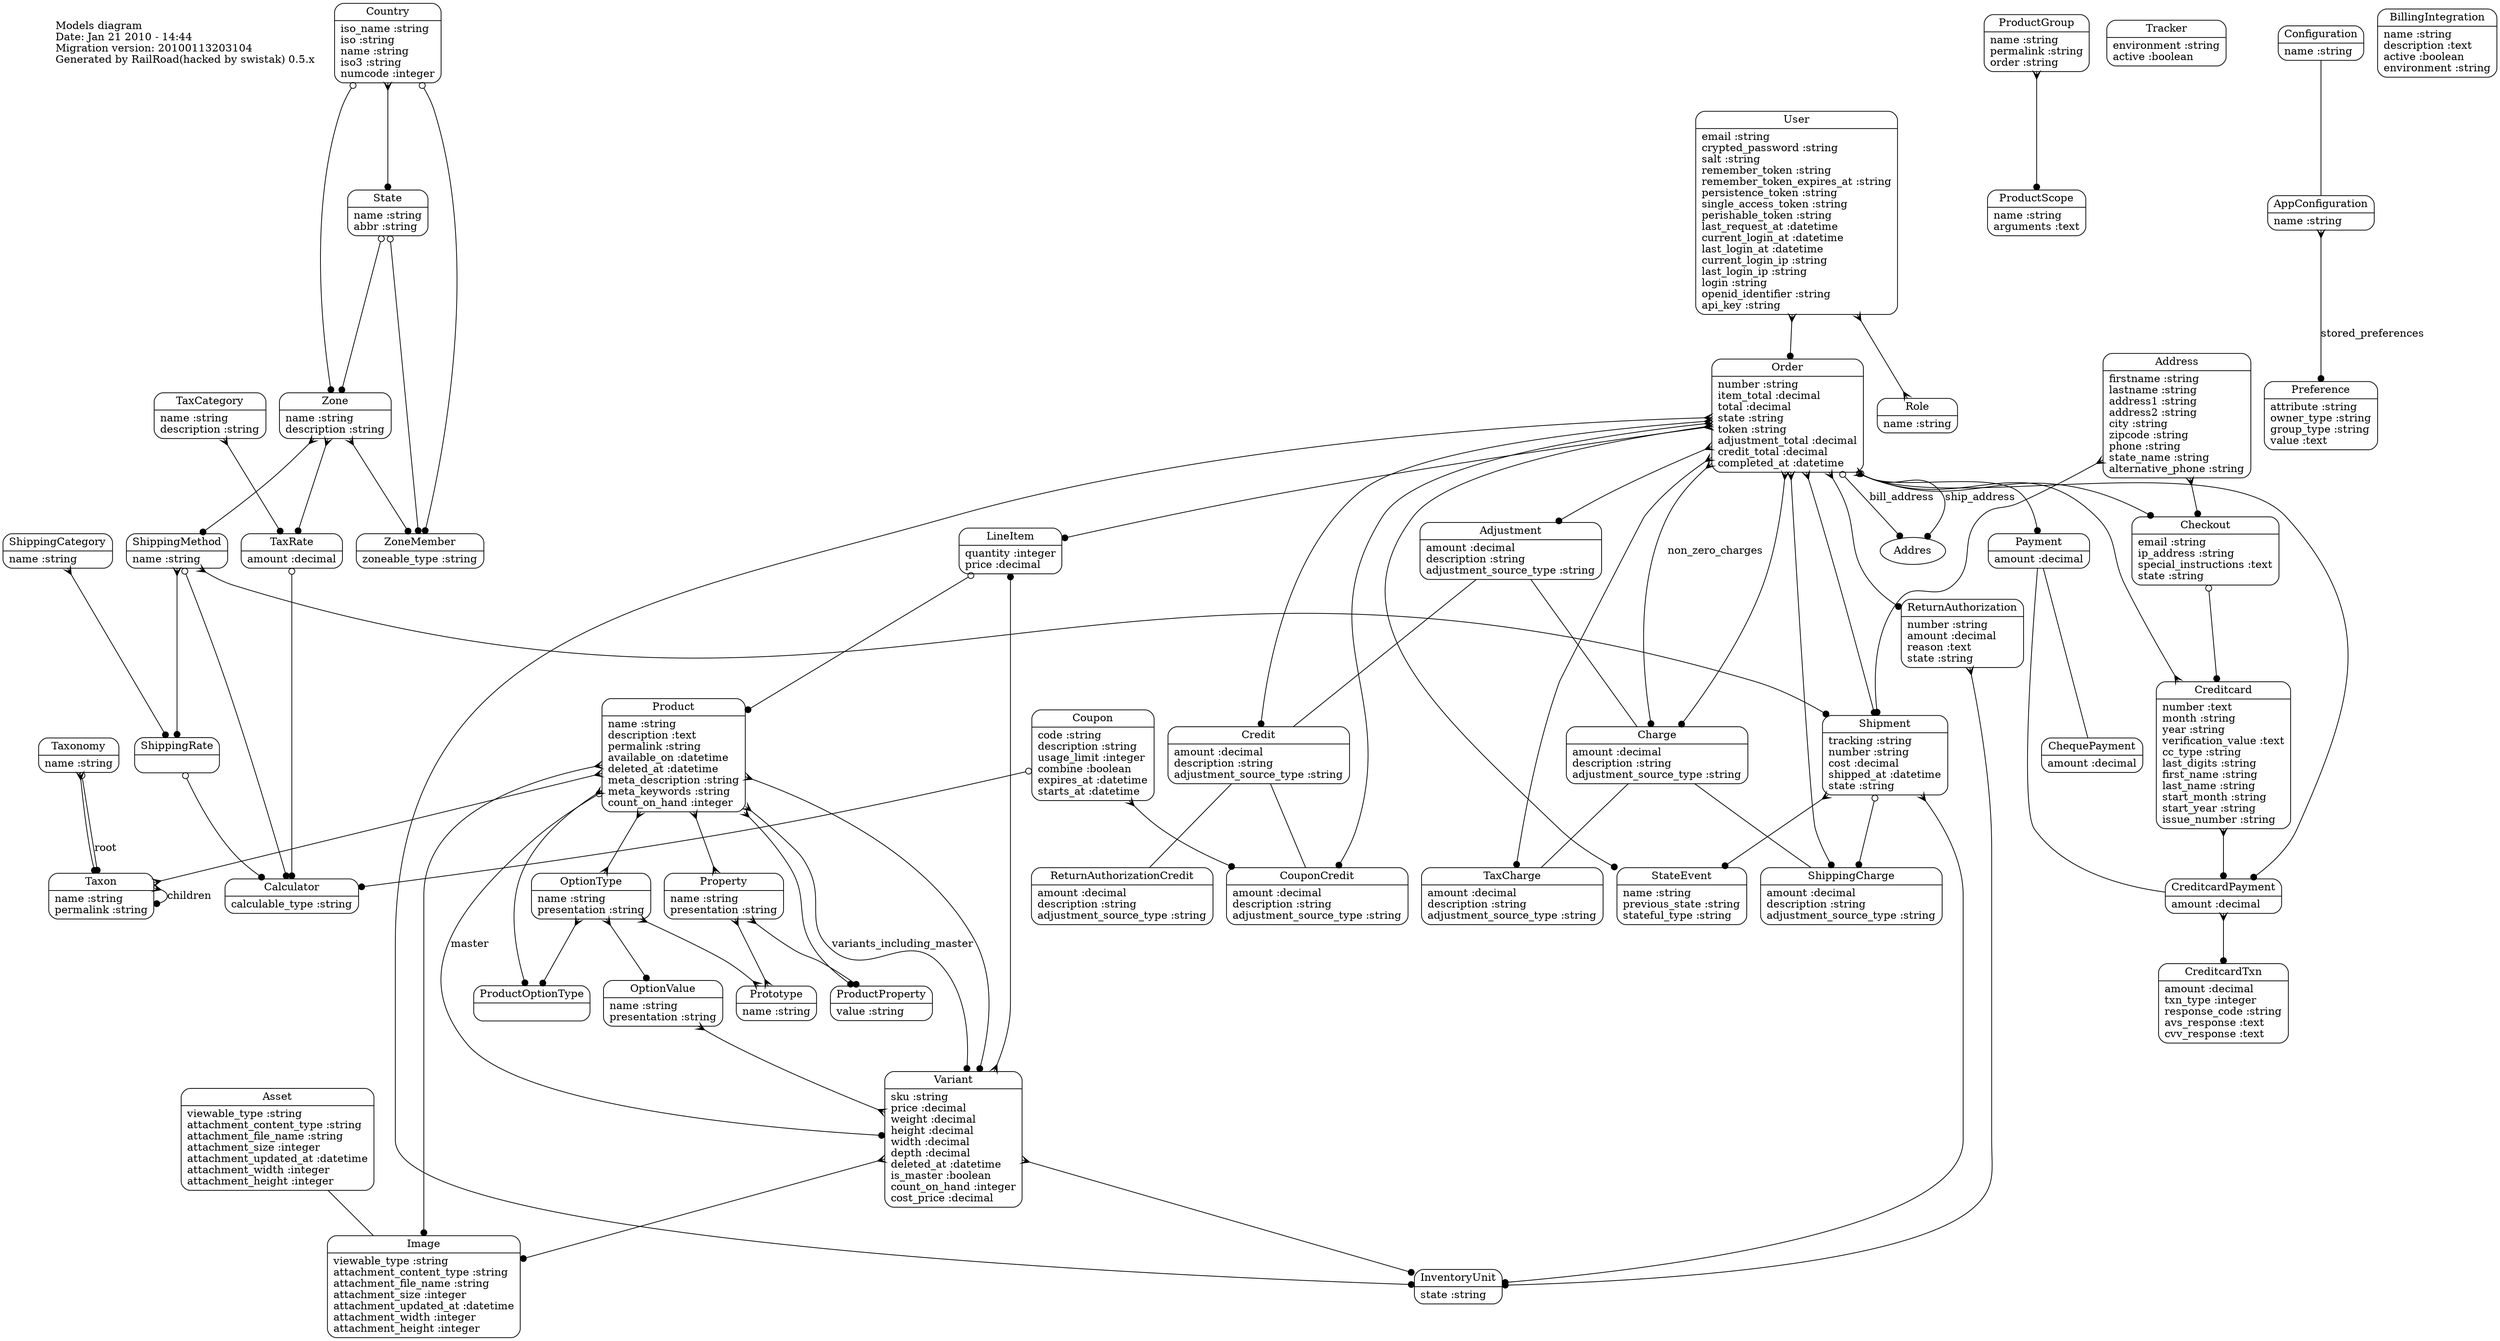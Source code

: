 digraph models_diagram {
	graph[overlap=false, splines=true]
	_diagram_info [shape="plaintext", label="Models diagram\lDate: Jan 21 2010 - 14:44\lMigration version: 20100113203104\lGenerated by RailRoad(hacked by swistak) 0.5.x\l", fontsize=14]
	"CreditcardTxn" [shape=Mrecord, label="{CreditcardTxn|amount :decimal\ltxn_type :integer\lresponse_code :string\lavs_response :text\lcvv_response :text\l}"]
	"ReturnAuthorizationCredit" [shape=Mrecord, label="{ReturnAuthorizationCredit|amount :decimal\ldescription :string\ladjustment_source_type :string\l}"]
	"TaxCharge" [shape=Mrecord, label="{TaxCharge|amount :decimal\ldescription :string\ladjustment_source_type :string\l}"]
	"OptionValue" [shape=Mrecord, label="{OptionValue|name :string\lpresentation :string\l}"]
	"Charge" [shape=Mrecord, label="{Charge|amount :decimal\ldescription :string\ladjustment_source_type :string\l}"]
	"TaxCategory" [shape=Mrecord, label="{TaxCategory|name :string\ldescription :string\l}"]
	"ProductScope" [shape=Mrecord, label="{ProductScope|name :string\larguments :text\l}"]
	"Role" [shape=Mrecord, label="{Role|name :string\l}"]
	"InventoryUnit" [shape=Mrecord, label="{InventoryUnit|state :string\l}"]
	"Order" [shape=Mrecord, label="{Order|number :string\litem_total :decimal\ltotal :decimal\lstate :string\ltoken :string\ladjustment_total :decimal\lcredit_total :decimal\lcompleted_at :datetime\l}"]
	"ZoneMember" [shape=Mrecord, label="{ZoneMember|zoneable_type :string\l}"]
	"Calculator" [shape=Mrecord, label="{Calculator|calculable_type :string\l}"]
	"Zone" [shape=Mrecord, label="{Zone|name :string\ldescription :string\l}"]
	"Image" [shape=Mrecord, label="{Image|viewable_type :string\lattachment_content_type :string\lattachment_file_name :string\lattachment_size :integer\lattachment_updated_at :datetime\lattachment_width :integer\lattachment_height :integer\l}"]
	"Tracker" [shape=Mrecord, label="{Tracker|environment :string\lactive :boolean\l}"]
	"Payment" [shape=Mrecord, label="{Payment|amount :decimal\l}"]
	"Configuration" [shape=Mrecord, label="{Configuration|name :string\l}"]
	"State" [shape=Mrecord, label="{State|name :string\labbr :string\l}"]
	"ChequePayment" [shape=Mrecord, label="{ChequePayment|amount :decimal\l}"]
	"ProductOptionType" [shape=Mrecord, label="{ProductOptionType|\l}"]
	"Creditcard" [shape=Mrecord, label="{Creditcard|number :text\lmonth :string\lyear :string\lverification_value :text\lcc_type :string\llast_digits :string\lfirst_name :string\llast_name :string\lstart_month :string\lstart_year :string\lissue_number :string\l}"]
	"Address" [shape=Mrecord, label="{Address|firstname :string\llastname :string\laddress1 :string\laddress2 :string\lcity :string\lzipcode :string\lphone :string\lstate_name :string\lalternative_phone :string\l}"]
	"ShippingCharge" [shape=Mrecord, label="{ShippingCharge|amount :decimal\ldescription :string\ladjustment_source_type :string\l}"]
	"OptionType" [shape=Mrecord, label="{OptionType|name :string\lpresentation :string\l}"]
	"Product" [shape=Mrecord, label="{Product|name :string\ldescription :text\lpermalink :string\lavailable_on :datetime\ldeleted_at :datetime\lmeta_description :string\lmeta_keywords :string\lcount_on_hand :integer\l}"]
	"CouponCredit" [shape=Mrecord, label="{CouponCredit|amount :decimal\ldescription :string\ladjustment_source_type :string\l}"]
	"ReturnAuthorization" [shape=Mrecord, label="{ReturnAuthorization|number :string\lamount :decimal\lreason :text\lstate :string\l}"]
	"ProductProperty" [shape=Mrecord, label="{ProductProperty|value :string\l}"]
	"Taxon" [shape=Mrecord, label="{Taxon|name :string\lpermalink :string\l}"]
	"ProductGroup" [shape=Mrecord, label="{ProductGroup|name :string\lpermalink :string\lorder :string\l}"]
	"Shipment" [shape=Mrecord, label="{Shipment|tracking :string\lnumber :string\lcost :decimal\lshipped_at :datetime\lstate :string\l}"]
	"Preference" [shape=Mrecord, label="{Preference|attribute :string\lowner_type :string\lgroup_type :string\lvalue :text\l}"]
	"Adjustment" [shape=Mrecord, label="{Adjustment|amount :decimal\ldescription :string\ladjustment_source_type :string\l}"]
	"CreditcardPayment" [shape=Mrecord, label="{CreditcardPayment|amount :decimal\l}"]
	"Property" [shape=Mrecord, label="{Property|name :string\lpresentation :string\l}"]
	"Asset" [shape=Mrecord, label="{Asset|viewable_type :string\lattachment_content_type :string\lattachment_file_name :string\lattachment_size :integer\lattachment_updated_at :datetime\lattachment_width :integer\lattachment_height :integer\l}"]
	"Taxonomy" [shape=Mrecord, label="{Taxonomy|name :string\l}"]
	"Variant" [shape=Mrecord, label="{Variant|sku :string\lprice :decimal\lweight :decimal\lheight :decimal\lwidth :decimal\ldepth :decimal\ldeleted_at :datetime\lis_master :boolean\lcount_on_hand :integer\lcost_price :decimal\l}"]
	"BillingIntegration" [shape=Mrecord, label="{BillingIntegration|name :string\ldescription :text\lactive :boolean\lenvironment :string\l}"]
	"TaxRate" [shape=Mrecord, label="{TaxRate|amount :decimal\l}"]
	"Checkout" [shape=Mrecord, label="{Checkout|email :string\lip_address :string\lspecial_instructions :text\lstate :string\l}"]
	"LineItem" [shape=Mrecord, label="{LineItem|quantity :integer\lprice :decimal\l}"]
	"Prototype" [shape=Mrecord, label="{Prototype|name :string\l}"]
	"ShippingRate" [shape=Mrecord, label="{ShippingRate|\l}"]
	"AppConfiguration" [shape=Mrecord, label="{AppConfiguration|name :string\l}"]
	"Coupon" [shape=Mrecord, label="{Coupon|code :string\ldescription :string\lusage_limit :integer\lcombine :boolean\lexpires_at :datetime\lstarts_at :datetime\l}"]
	"ShippingCategory" [shape=Mrecord, label="{ShippingCategory|name :string\l}"]
	"User" [shape=Mrecord, label="{User|email :string\lcrypted_password :string\lsalt :string\lremember_token :string\lremember_token_expires_at :string\lpersistence_token :string\lsingle_access_token :string\lperishable_token :string\llast_request_at :datetime\lcurrent_login_at :datetime\llast_login_at :datetime\lcurrent_login_ip :string\llast_login_ip :string\llogin :string\lopenid_identifier :string\lapi_key :string\l}"]
	"StateEvent" [shape=Mrecord, label="{StateEvent|name :string\lprevious_state :string\lstateful_type :string\l}"]
	"Country" [shape=Mrecord, label="{Country|iso_name :string\liso :string\lname :string\liso3 :string\lnumcode :integer\l}"]
	"Credit" [shape=Mrecord, label="{Credit|amount :decimal\ldescription :string\ladjustment_source_type :string\l}"]
	"ShippingMethod" [shape=Mrecord, label="{ShippingMethod|name :string\l}"]
	"Credit" -> "ReturnAuthorizationCredit" [label="", arrowhead="none", arrowtail="onormal"]
	"Charge" -> "TaxCharge" [label="", arrowhead="none", arrowtail="onormal"]
	"OptionValue" -> "Variant" [arrowtail=crow, arrowhead=crow, dir=both]
	"Adjustment" -> "Charge" [label="", arrowhead="none", arrowtail="onormal"]
	"TaxCategory" -> "TaxRate" [arrowtail=crow, arrowhead=dot, dir=both]
	"Order" -> "ReturnAuthorization" [arrowtail=crow, arrowhead=dot, dir=both]
	"Order" -> "Charge" [label="non_zero_charges", arrowtail=crow, arrowhead=dot, dir=both]
	"Order" -> "CouponCredit" [arrowtail=crow, arrowhead=dot, dir=both]
	"Order" -> "CreditcardPayment" [arrowtail=crow, arrowhead=dot, dir=both]
	"Order" -> "Checkout" [arrowtail=odot, arrowhead=dot, dir=both]
	"Order" -> "InventoryUnit" [arrowtail=crow, arrowhead=dot, dir=both]
	"Order" -> "Payment" [arrowtail=crow, arrowhead=dot, dir=both]
	"Order" -> "Creditcard" [arrowtail=crow, arrowhead=crow, dir=both]
	"Order" -> "Charge" [arrowtail=crow, arrowhead=dot, dir=both]
	"Order" -> "ShippingCharge" [arrowtail=crow, arrowhead=dot, dir=both]
	"Order" -> "StateEvent" [arrowtail=crow, arrowhead=dot, dir=both]
	"Order" -> "Addres" [label="ship_address", arrowtail=odot, arrowhead=dot, dir=both]
	"Order" -> "Shipment" [arrowtail=crow, arrowhead=dot, dir=both]
	"Order" -> "Credit" [arrowtail=crow, arrowhead=dot, dir=both]
	"Order" -> "TaxCharge" [arrowtail=crow, arrowhead=dot, dir=both]
	"Order" -> "LineItem" [arrowtail=crow, arrowhead=dot, dir=both]
	"Order" -> "Addres" [label="bill_address", arrowtail=odot, arrowhead=dot, dir=both]
	"Order" -> "Adjustment" [arrowtail=crow, arrowhead=dot, dir=both]
	"Zone" -> "ShippingMethod" [arrowtail=crow, arrowhead=dot, dir=both]
	"Zone" -> "ZoneMember" [arrowtail=crow, arrowhead=dot, dir=both]
	"Zone" -> "TaxRate" [arrowtail=crow, arrowhead=dot, dir=both]
	"Asset" -> "Image" [label="", arrowhead="none", arrowtail="onormal"]
	"State" -> "ZoneMember" [arrowtail=odot, arrowhead=dot, dir=both]
	"State" -> "Zone" [arrowtail=odot, arrowhead=dot, dir=both]
	"Payment" -> "ChequePayment" [label="", arrowhead="none", arrowtail="onormal"]
	"Creditcard" -> "CreditcardPayment" [arrowtail=crow, arrowhead=dot, dir=both]
	"Address" -> "Checkout" [arrowtail=crow, arrowhead=dot, dir=both]
	"Address" -> "Shipment" [arrowtail=crow, arrowhead=dot, dir=both]
	"Charge" -> "ShippingCharge" [label="", arrowhead="none", arrowtail="onormal"]
	"OptionType" -> "Prototype" [arrowtail=crow, arrowhead=crow, dir=both]
	"OptionType" -> "ProductOptionType" [arrowtail=crow, arrowhead=dot, dir=both]
	"OptionType" -> "OptionValue" [arrowtail=crow, arrowhead=dot, dir=both]
	"Product" -> "Variant" [label="variants_including_master", arrowtail=crow, arrowhead=dot, dir=both]
	"Product" -> "OptionType" [arrowtail=crow, arrowhead=crow, dir=both]
	"Product" -> "Variant" [arrowtail=crow, arrowhead=dot, dir=both]
	"Product" -> "ProductOptionType" [arrowtail=crow, arrowhead=dot, dir=both]
	"Product" -> "Variant" [label="master", arrowtail=odot, arrowhead=dot, dir=both]
	"Product" -> "Property" [arrowtail=crow, arrowhead=crow, dir=both]
	"Product" -> "Taxon" [arrowtail=crow, arrowhead=crow, dir=both]
	"Product" -> "Image" [arrowtail=crow, arrowhead=dot, dir=both]
	"Product" -> "ProductProperty" [arrowtail=crow, arrowhead=dot, dir=both]
	"Credit" -> "CouponCredit" [label="", arrowhead="none", arrowtail="onormal"]
	"ReturnAuthorization" -> "InventoryUnit" [arrowtail=crow, arrowhead=dot, dir=both]
	"Taxon" -> "Taxon" [label="children", arrowtail=crow, arrowhead=dot, dir=both]
	"ProductGroup" -> "ProductScope" [arrowtail=crow, arrowhead=dot, dir=both]
	"Shipment" -> "InventoryUnit" [arrowtail=crow, arrowhead=dot, dir=both]
	"Shipment" -> "StateEvent" [arrowtail=crow, arrowhead=dot, dir=both]
	"Shipment" -> "ShippingCharge" [arrowtail=odot, arrowhead=dot, dir=both]
	"CreditcardPayment" -> "CreditcardTxn" [arrowtail=crow, arrowhead=dot, dir=both]
	"Payment" -> "CreditcardPayment" [label="", arrowhead="none", arrowtail="onormal"]
	"Property" -> "Prototype" [arrowtail=crow, arrowhead=crow, dir=both]
	"Property" -> "ProductProperty" [arrowtail=crow, arrowhead=dot, dir=both]
	"Taxonomy" -> "Taxon" [label="root", arrowtail=odot, arrowhead=dot, dir=both]
	"Taxonomy" -> "Taxon" [arrowtail=crow, arrowhead=dot, dir=both]
	"Variant" -> "InventoryUnit" [arrowtail=crow, arrowhead=dot, dir=both]
	"Variant" -> "Image" [arrowtail=crow, arrowhead=dot, dir=both]
	"Variant" -> "LineItem" [arrowtail=crow, arrowhead=dot, dir=both]
	"TaxRate" -> "Calculator" [arrowtail=odot, arrowhead=dot, dir=both]
	"Checkout" -> "Creditcard" [arrowtail=odot, arrowhead=dot, dir=both]
	"LineItem" -> "Product" [arrowtail=odot, arrowhead=dot, dir=both]
	"ShippingRate" -> "Calculator" [arrowtail=odot, arrowhead=dot, dir=both]
	"AppConfiguration" -> "Preference" [label="stored_preferences", arrowtail=crow, arrowhead=dot, dir=both]
	"Configuration" -> "AppConfiguration" [label="", arrowhead="none", arrowtail="onormal"]
	"Coupon" -> "CouponCredit" [arrowtail=crow, arrowhead=dot, dir=both]
	"Coupon" -> "Calculator" [arrowtail=odot, arrowhead=dot, dir=both]
	"ShippingCategory" -> "ShippingRate" [arrowtail=crow, arrowhead=dot, dir=both]
	"User" -> "Order" [arrowtail=crow, arrowhead=dot, dir=both]
	"User" -> "Role" [arrowtail=crow, arrowhead=crow, dir=both]
	"Country" -> "State" [arrowtail=crow, arrowhead=dot, dir=both]
	"Country" -> "ZoneMember" [arrowtail=odot, arrowhead=dot, dir=both]
	"Country" -> "Zone" [arrowtail=odot, arrowhead=dot, dir=both]
	"Adjustment" -> "Credit" [label="", arrowhead="none", arrowtail="onormal"]
	"ShippingMethod" -> "Calculator" [arrowtail=odot, arrowhead=dot, dir=both]
	"ShippingMethod" -> "Shipment" [arrowtail=crow, arrowhead=dot, dir=both]
	"ShippingMethod" -> "ShippingRate" [arrowtail=crow, arrowhead=dot, dir=both]
}
